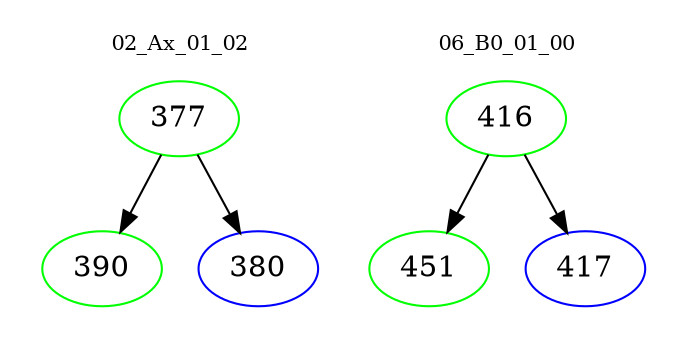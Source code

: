 digraph{
subgraph cluster_0 {
color = white
label = "02_Ax_01_02";
fontsize=10;
T0_377 [label="377", color="green"]
T0_377 -> T0_390 [color="black"]
T0_390 [label="390", color="green"]
T0_377 -> T0_380 [color="black"]
T0_380 [label="380", color="blue"]
}
subgraph cluster_1 {
color = white
label = "06_B0_01_00";
fontsize=10;
T1_416 [label="416", color="green"]
T1_416 -> T1_451 [color="black"]
T1_451 [label="451", color="green"]
T1_416 -> T1_417 [color="black"]
T1_417 [label="417", color="blue"]
}
}
